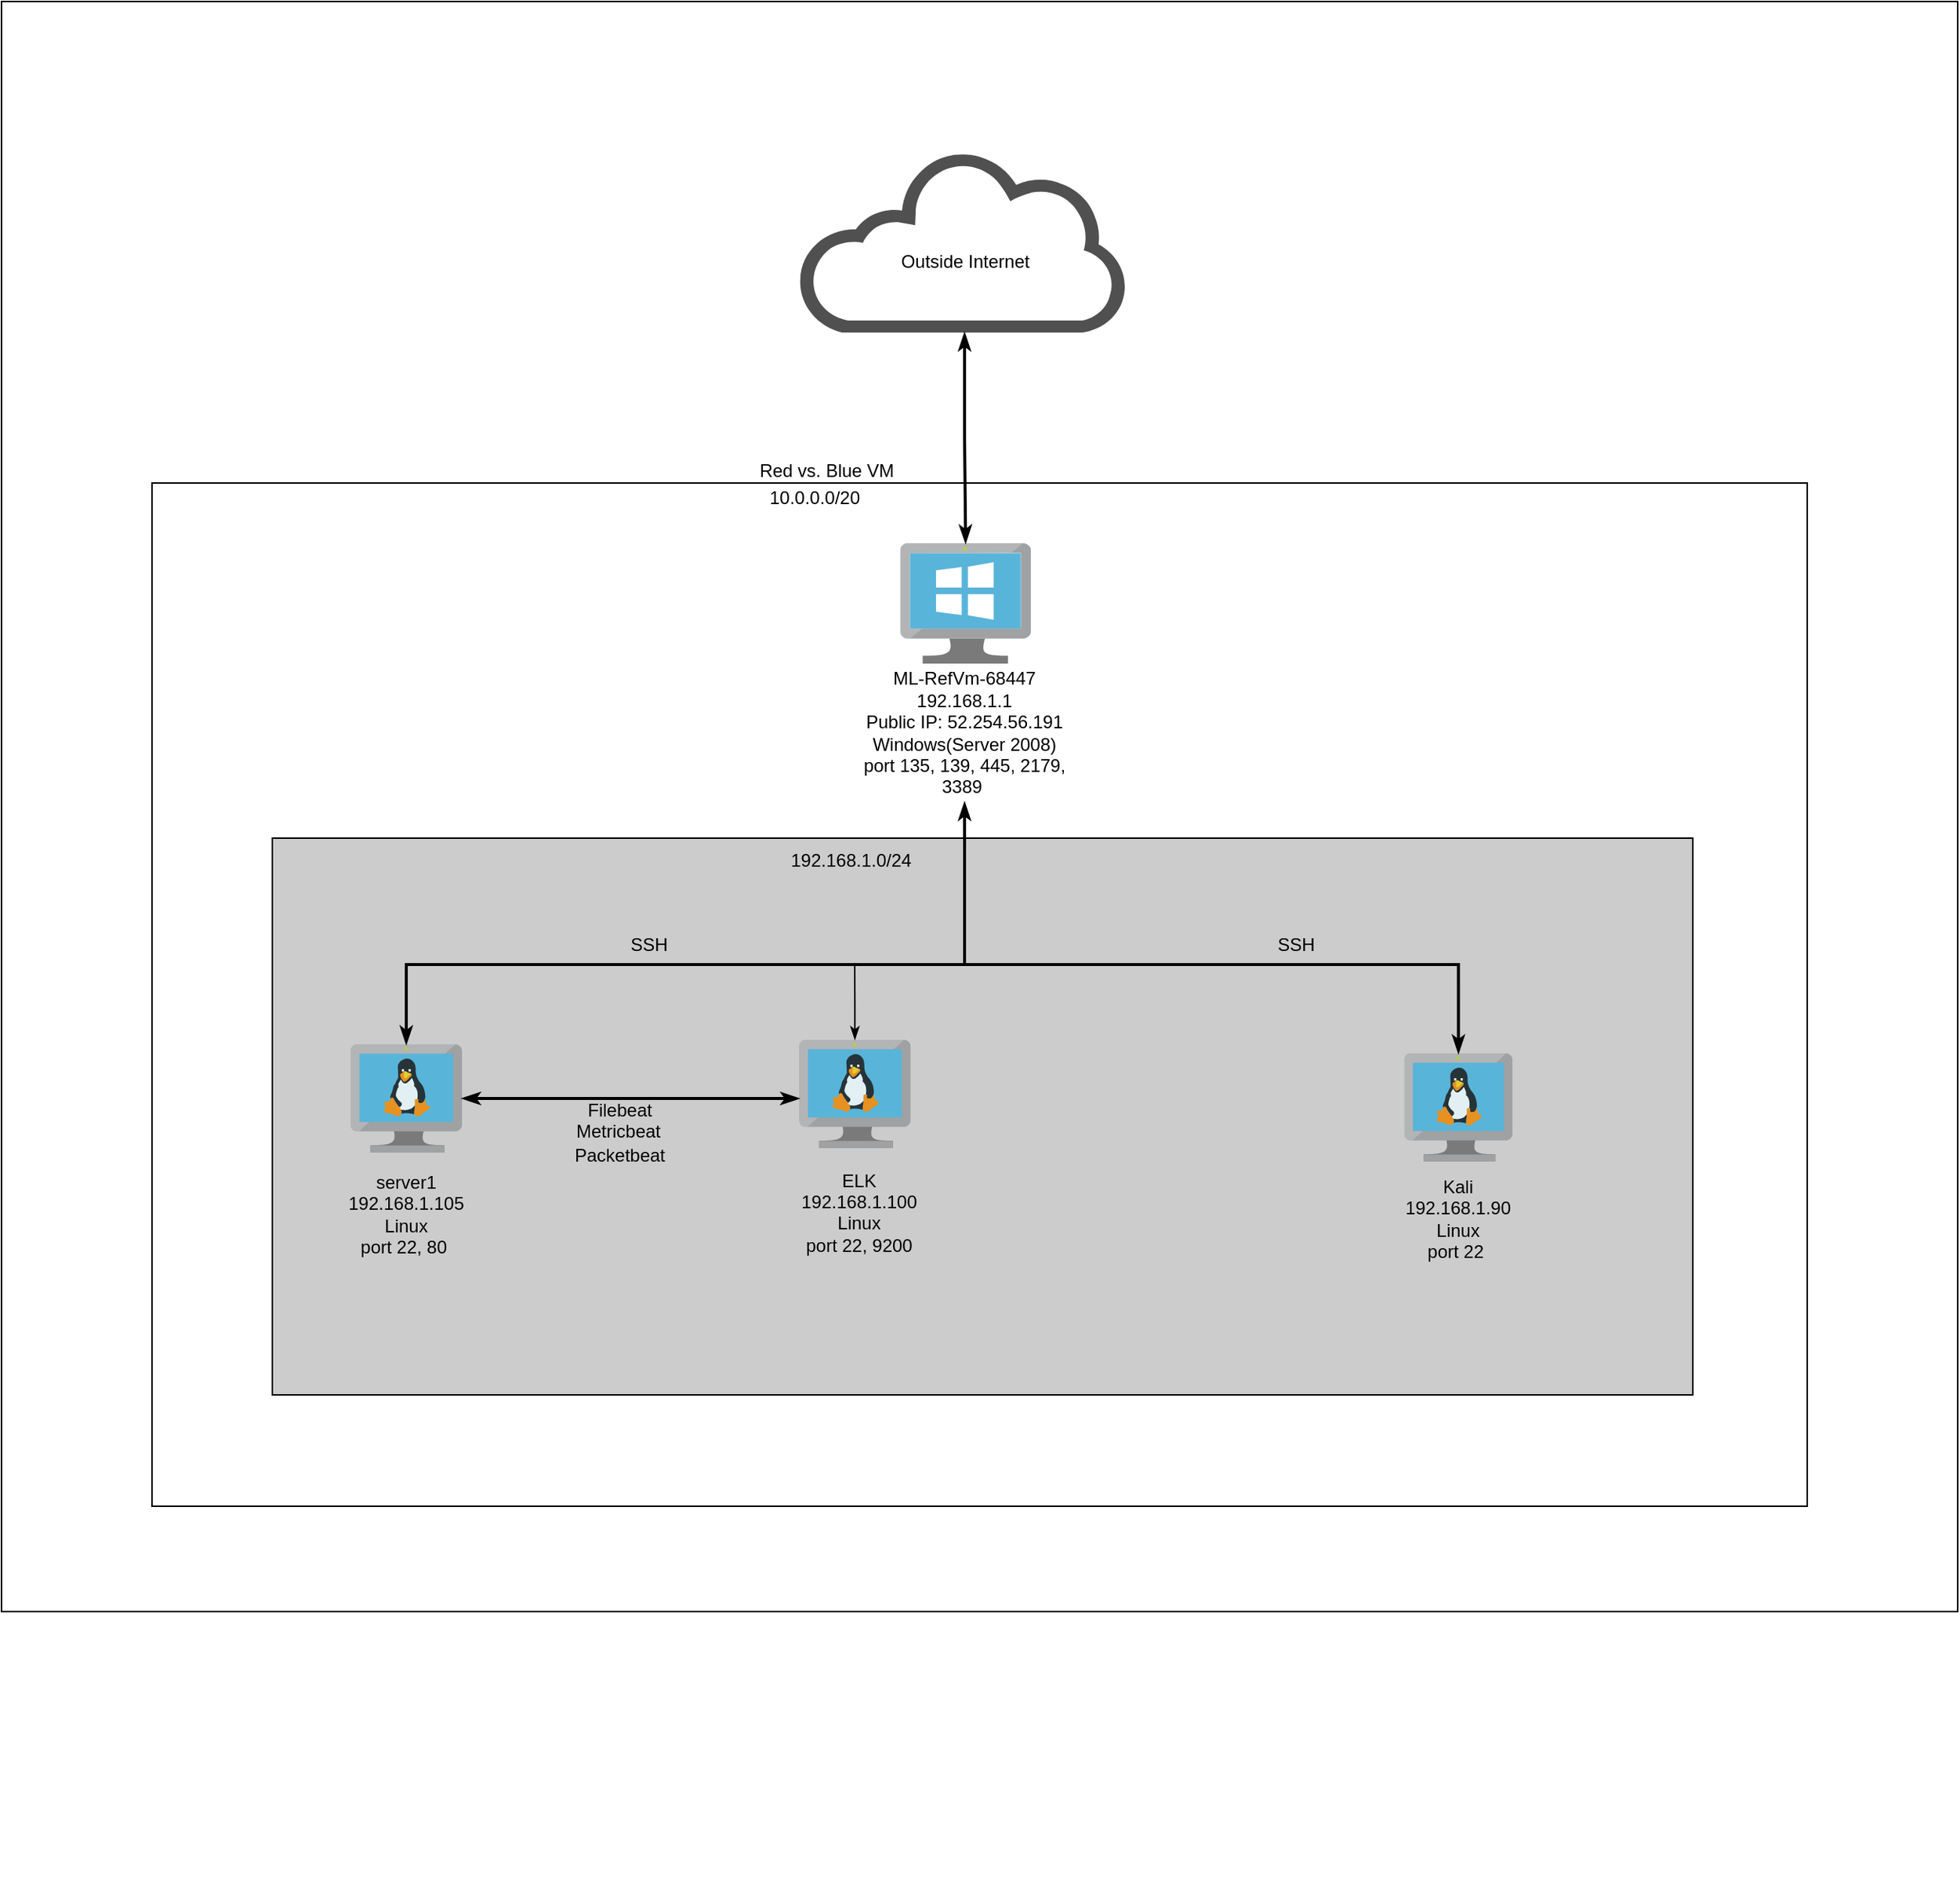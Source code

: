 <mxfile version="14.3.1" type="device"><diagram id="hl9DxWP3HNJNmMJCV9wB" name="Page-1"><mxGraphModel dx="2229" dy="1100" grid="1" gridSize="10" guides="1" tooltips="1" connect="1" arrows="1" fold="1" page="1" pageScale="1" pageWidth="1100" pageHeight="1700" background="#FFFFFF" math="0" shadow="0"><root><mxCell id="0"/><mxCell id="2" value="Layer 0" parent="0"/><mxCell id="Z68EDMglA8dg3Fbog2or-115" value="" style="whiteSpace=wrap;html=1;strokeColor=#000000;fillColor=none;" vertex="1" parent="2"><mxGeometry x="540" y="90" width="1300" height="1070" as="geometry"/></mxCell><mxCell id="7" style="group;gliffyId=25;strokeColor=#000000;container=0;fillColor=#FFFFFF;" parent="2" vertex="1"><mxGeometry x="640" y="410" width="1100" height="680" as="geometry"/></mxCell><mxCell id="33rmxeL8NBIjOdhKSfNB-46" value="" style="group" parent="2" vertex="1" connectable="0"><mxGeometry x="1080" y="190" width="250" height="180" as="geometry"/></mxCell><mxCell id="Z68EDMglA8dg3Fbog2or-113" value="" style="group" vertex="1" connectable="0" parent="33rmxeL8NBIjOdhKSfNB-46"><mxGeometry x="-10" width="220" height="120" as="geometry"/></mxCell><object label="" id="V4R4Ltf0Z5iRdOeHuC6O-45"><mxCell style="pointerEvents=1;shadow=0;dashed=0;html=1;strokeColor=none;fillColor=#505050;labelPosition=center;verticalLabelPosition=bottom;outlineConnect=0;verticalAlign=top;align=center;shape=mxgraph.office.clouds.cloud;" parent="Z68EDMglA8dg3Fbog2or-113" vertex="1"><mxGeometry width="220" height="120" as="geometry"/></mxCell></object><mxCell id="V4R4Ltf0Z5iRdOeHuC6O-46" value="Outside Internet" style="text;html=1;resizable=0;autosize=1;align=center;verticalAlign=middle;points=[];fillColor=none;strokeColor=none;rounded=0;" parent="Z68EDMglA8dg3Fbog2or-113" vertex="1"><mxGeometry x="60" y="62.609" width="100" height="20" as="geometry"/></mxCell><mxCell id="9" value="&lt;div style=&quot;width: 426.663px ; height: auto ; word-break: break-word&quot;&gt;&lt;div align=&quot;center&quot;&gt;&lt;span style=&quot;font-family: &amp;#34;arial&amp;#34; ; font-size: 12px ; line-height: 0&quot;&gt;&lt;span style=&quot;line-height: normal&quot;&gt;Red vs. Blue VM&lt;/span&gt;&lt;/span&gt;&lt;/div&gt;&lt;/div&gt;" style="text;html=1;nl2Br=0;html=1;nl2Br=0;verticalAlign=middle;align=center;spacingLeft=0.0;spacingRight=0;whiteSpace=wrap;gliffyId=4;" parent="2" vertex="1"><mxGeometry x="930.002" y="394.78" width="316.876" height="15.223" as="geometry"/></mxCell><mxCell id="3" style="group;gliffyId=19;" parent="2" vertex="1"><mxGeometry x="720" y="636" width="943.94" height="714" as="geometry"/></mxCell><mxCell id="4" style="shape=rect;shadow=0;strokeWidth=1;fillColor=#CCCCCC;pointerEvents=0;strokeColor=#000000;opacity=100.0;gliffyId=12;" parent="3" vertex="1"><mxGeometry y="10" width="943.94" height="370" as="geometry"/></mxCell><mxCell id="_rAsNlI7v2XM1c9osV_r-47" value="" style="group" parent="3" vertex="1" connectable="0"><mxGeometry x="30" y="128" width="170" height="172" as="geometry"/></mxCell><mxCell id="27" value="&lt;div style=&quot;width: 157.0px ; height: auto ; word-break: break-word&quot;&gt;&lt;div align=&quot;center&quot;&gt;&lt;font face=&quot;arial&quot;&gt;server1&lt;/font&gt;&lt;/div&gt;&lt;div align=&quot;center&quot;&gt;&lt;span style=&quot;line-height: normal&quot;&gt;192.168.1.105&lt;/span&gt;&lt;/div&gt;&lt;div align=&quot;center&quot;&gt;&lt;span style=&quot;font-family: &amp;#34;arial&amp;#34;&quot;&gt;Linux&lt;/span&gt;&lt;/div&gt;&lt;div align=&quot;center&quot;&gt;&lt;span&gt;port 22, 80&lt;/span&gt;&lt;span style=&quot;font-family: &amp;#34;arial&amp;#34;&quot;&gt;&amp;nbsp;&lt;/span&gt;&lt;/div&gt;&lt;/div&gt;" style="text;html=1;nl2Br=0;html=1;nl2Br=0;verticalAlign=middle;align=center;spacingLeft=0.0;spacingRight=0;whiteSpace=wrap;gliffyId=109;" parent="_rAsNlI7v2XM1c9osV_r-47" vertex="1"><mxGeometry x="10.95" y="76" width="96.113" height="112" as="geometry"/></mxCell><mxCell id="Z68EDMglA8dg3Fbog2or-79" style="shape=image;image=img/lib/mscae/VM_Linux.svg;;shadow=0;strokeWidth=2;fillColor=#3a3a3a;strokeColor=#333333;opacity=100.0;gliffyId=38;" vertex="1" parent="_rAsNlI7v2XM1c9osV_r-47"><mxGeometry x="21.9" y="19" width="74.21" height="72" as="geometry"/></mxCell><mxCell id="_rAsNlI7v2XM1c9osV_r-49" value="" style="group" parent="3" vertex="1" connectable="0"><mxGeometry x="700" y="153" width="176.41" height="172" as="geometry"/></mxCell><mxCell id="23" value="&lt;div style=&quot;width: 296.0px ; height: auto ; word-break: break-word&quot;&gt;&lt;div align=&quot;center&quot;&gt;&lt;font face=&quot;arial&quot;&gt;Kali&lt;/font&gt;&lt;/div&gt;&lt;div align=&quot;center&quot;&gt;&lt;font face=&quot;arial&quot;&gt;192.168.1.90&lt;/font&gt;&lt;/div&gt;&lt;div align=&quot;center&quot;&gt;&lt;span style=&quot;font-family: &amp;#34;arial&amp;#34;&quot;&gt;Linux&lt;/span&gt;&lt;/div&gt;&lt;div align=&quot;center&quot;&gt;&lt;span&gt;port 22&lt;/span&gt;&lt;span style=&quot;font-family: &amp;#34;arial&amp;#34;&quot;&gt;&amp;nbsp;&lt;/span&gt;&lt;/div&gt;&lt;/div&gt;" style="text;html=1;nl2Br=0;html=1;nl2Br=0;verticalAlign=middle;align=center;spacingLeft=0.0;spacingRight=0;whiteSpace=wrap;gliffyId=100;" parent="_rAsNlI7v2XM1c9osV_r-49" vertex="1"><mxGeometry y="54" width="176.41" height="112" as="geometry"/></mxCell><mxCell id="24" style="shape=image;image=img/lib/mscae/VM_Linux.svg;;shadow=0;strokeWidth=2;fillColor=#3a3a3a;strokeColor=#333333;opacity=100.0;gliffyId=103;" parent="_rAsNlI7v2XM1c9osV_r-49" vertex="1"><mxGeometry x="52.21" width="72" height="72" as="geometry"/></mxCell><mxCell id="_rAsNlI7v2XM1c9osV_r-48" value="" style="group" parent="3" vertex="1" connectable="0"><mxGeometry x="310" y="144" width="160" height="178" as="geometry"/></mxCell><mxCell id="16" style="shape=image;image=img/lib/mscae/VM_Linux.svg;;shadow=0;strokeWidth=2;fillColor=#3a3a3a;strokeColor=#333333;opacity=100.0;gliffyId=38;" parent="_rAsNlI7v2XM1c9osV_r-48" vertex="1"><mxGeometry x="40" width="74.21" height="72" as="geometry"/></mxCell><mxCell id="26" value="&lt;div style=&quot;width: 157.0px ; height: auto ; word-break: break-word&quot;&gt;&lt;div align=&quot;center&quot;&gt;&lt;font face=&quot;arial&quot;&gt;ELK&lt;/font&gt;&lt;/div&gt;&lt;div align=&quot;center&quot;&gt;&lt;span style=&quot;font-family: &amp;#34;arial&amp;#34; ; font-size: 12px ; line-height: 0&quot;&gt;&lt;span style=&quot;line-height: normal&quot;&gt;192.168.1.100&lt;/span&gt;&lt;/span&gt;&lt;/div&gt;&lt;div align=&quot;center&quot;&gt;&lt;span style=&quot;font-family: &amp;#34;arial&amp;#34;&quot;&gt;Linux&lt;/span&gt;&lt;/div&gt;&lt;div align=&quot;center&quot;&gt;&lt;span style=&quot;line-height: normal&quot;&gt;port 22, 9200&lt;/span&gt;&lt;/div&gt;&lt;div align=&quot;center&quot;&gt;&lt;span style=&quot;font-family: &amp;#34;arial&amp;#34; ; text-decoration: none ; font-size: 12px ; line-height: 0&quot;&gt;&lt;span style=&quot;text-decoration: none ; line-height: normal&quot;&gt;&amp;nbsp;&lt;/span&gt;&lt;/span&gt;&lt;/div&gt;&lt;/div&gt;" style="text;html=1;nl2Br=0;html=1;nl2Br=0;verticalAlign=middle;align=center;spacingLeft=0.0;spacingRight=0;whiteSpace=wrap;gliffyId=108;" parent="_rAsNlI7v2XM1c9osV_r-48" vertex="1"><mxGeometry y="66" width="160" height="112" as="geometry"/></mxCell><mxCell id="Z68EDMglA8dg3Fbog2or-80" style="edgeStyle=orthogonalEdgeStyle;rounded=0;orthogonalLoop=1;jettySize=auto;html=1;exitX=0.5;exitY=0;exitDx=0;exitDy=0;startArrow=classicThin;startFill=1;endArrow=none;endFill=0;" edge="1" parent="3" source="16"><mxGeometry relative="1" as="geometry"><mxPoint x="387" y="94" as="targetPoint"/></mxGeometry></mxCell><mxCell id="Z68EDMglA8dg3Fbog2or-81" style="edgeStyle=orthogonalEdgeStyle;rounded=0;orthogonalLoop=1;jettySize=auto;html=1;exitX=0.5;exitY=0;exitDx=0;exitDy=0;startArrow=classicThin;startFill=1;endArrow=none;endFill=0;strokeWidth=2;" edge="1" parent="3" source="24"><mxGeometry relative="1" as="geometry"><mxPoint x="460" y="94" as="targetPoint"/><Array as="points"><mxPoint x="788" y="94"/></Array></mxGeometry></mxCell><mxCell id="Z68EDMglA8dg3Fbog2or-82" style="edgeStyle=orthogonalEdgeStyle;rounded=0;orthogonalLoop=1;jettySize=auto;html=1;startArrow=classicThin;startFill=1;endArrow=classicThin;endFill=1;entryX=1;entryY=0.5;entryDx=0;entryDy=0;strokeWidth=2;" edge="1" parent="3" source="16" target="Z68EDMglA8dg3Fbog2or-79"><mxGeometry relative="1" as="geometry"><Array as="points"><mxPoint x="300" y="183"/><mxPoint x="300" y="183"/></Array></mxGeometry></mxCell><mxCell id="Z68EDMglA8dg3Fbog2or-84" value="" style="group" vertex="1" connectable="0" parent="3"><mxGeometry x="190" y="184" width="80" height="45" as="geometry"/></mxCell><mxCell id="Z68EDMglA8dg3Fbog2or-51" value="&lt;div style=&quot;width: 73.0px ; height: auto ; word-break: break-word&quot;&gt;&lt;div align=&quot;center&quot;&gt;&lt;font face=&quot;arial&quot;&gt;Metricbeat&lt;/font&gt;&lt;/div&gt;&lt;/div&gt;" style="text;html=1;nl2Br=0;html=1;nl2Br=0;verticalAlign=middle;align=center;spacingLeft=0.0;spacingRight=0;whiteSpace=wrap;gliffyId=141;" vertex="1" parent="Z68EDMglA8dg3Fbog2or-84"><mxGeometry y="14" width="80" height="14" as="geometry"/></mxCell><mxCell id="Z68EDMglA8dg3Fbog2or-47" value="&lt;div style=&quot;width: 73.0px ; height: auto ; word-break: break-word&quot;&gt;&lt;div align=&quot;center&quot;&gt;&lt;span style=&quot;font-family: &amp;#34;arial&amp;#34; ; font-size: 12px ; line-height: 0&quot;&gt;&lt;span style=&quot;line-height: normal&quot;&gt;Packetbeat&lt;/span&gt;&lt;/span&gt;&lt;/div&gt;&lt;/div&gt;" style="text;html=1;nl2Br=0;html=1;nl2Br=0;verticalAlign=middle;align=center;spacingLeft=0.0;spacingRight=0;whiteSpace=wrap;gliffyId=141;" vertex="1" parent="Z68EDMglA8dg3Fbog2or-84"><mxGeometry x="2.13" y="28" width="77.87" height="17" as="geometry"/></mxCell><mxCell id="Z68EDMglA8dg3Fbog2or-50" value="&lt;div style=&quot;width: 73.0px ; height: auto ; word-break: break-word&quot;&gt;&lt;div align=&quot;center&quot;&gt;&lt;font face=&quot;arial&quot;&gt;Filebeat&lt;/font&gt;&lt;/div&gt;&lt;/div&gt;" style="text;html=1;nl2Br=0;html=1;nl2Br=0;verticalAlign=middle;align=center;spacingLeft=0.0;spacingRight=0;whiteSpace=wrap;gliffyId=141;" vertex="1" parent="Z68EDMglA8dg3Fbog2or-84"><mxGeometry x="2.13" width="77.87" height="14" as="geometry"/></mxCell><mxCell id="5" value="&lt;div style=&quot;width: 378.081px ; height: auto ; word-break: break-word&quot;&gt;&lt;div align=&quot;center&quot;&gt;&lt;span style=&quot;font-family: &amp;#34;arial&amp;#34; ; font-size: 12px ; line-height: 0&quot;&gt;&lt;span style=&quot;line-height: normal&quot;&gt;&amp;nbsp;192.168.1.0/24&lt;/span&gt;&lt;/span&gt;&lt;/div&gt;&lt;/div&gt;" style="text;html=1;nl2Br=0;html=1;nl2Br=0;verticalAlign=middle;align=center;spacingLeft=0.0;spacingRight=0;whiteSpace=wrap;gliffyId=14;" parent="3" vertex="1"><mxGeometry x="170.004" y="10" width="425.811" height="30" as="geometry"/></mxCell><mxCell id="Z68EDMglA8dg3Fbog2or-110" value="&lt;span style=&quot;font-family: &amp;#34;arial&amp;#34;&quot;&gt;SSH&lt;/span&gt;" style="text;html=1;resizable=0;autosize=1;align=center;verticalAlign=middle;points=[];fillColor=none;strokeColor=none;rounded=0;" vertex="1" parent="3"><mxGeometry x="230" y="71" width="40" height="20" as="geometry"/></mxCell><mxCell id="Z68EDMglA8dg3Fbog2or-111" value="&lt;span style=&quot;font-family: &amp;#34;arial&amp;#34;&quot;&gt;SSH&lt;/span&gt;" style="text;html=1;resizable=0;autosize=1;align=center;verticalAlign=middle;points=[];fillColor=none;strokeColor=none;rounded=0;" vertex="1" parent="3"><mxGeometry x="660" y="71" width="40" height="20" as="geometry"/></mxCell><mxCell id="Z68EDMglA8dg3Fbog2or-59" style="rounded=0;orthogonalLoop=1;jettySize=auto;html=1;exitX=0.5;exitY=0;exitDx=0;exitDy=0;entryX=0.5;entryY=1;entryDx=0;entryDy=0;edgeStyle=orthogonalEdgeStyle;startArrow=classicThin;startFill=1;endArrow=classicThin;endFill=1;strokeWidth=2;" edge="1" parent="2" source="Z68EDMglA8dg3Fbog2or-79" target="_rAsNlI7v2XM1c9osV_r-46"><mxGeometry x="620" y="410" as="geometry"><mxPoint x="813.215" y="779" as="sourcePoint"/><Array as="points"><mxPoint x="809" y="730"/><mxPoint x="1180" y="730"/></Array></mxGeometry></mxCell><mxCell id="Z68EDMglA8dg3Fbog2or-85" value="10.0.0.0/20" style="text;html=1;resizable=0;autosize=1;align=center;verticalAlign=middle;points=[];fillColor=none;strokeColor=none;rounded=0;" vertex="1" parent="2"><mxGeometry x="1040" y="410" width="80" height="20" as="geometry"/></mxCell><mxCell id="Z68EDMglA8dg3Fbog2or-45" value="" style="group;" vertex="1" connectable="0" parent="2"><mxGeometry x="1100" y="450" width="160" height="172" as="geometry"/></mxCell><mxCell id="_rAsNlI7v2XM1c9osV_r-46" value="&lt;div style=&quot;width: 157.0px ; height: auto ; word-break: break-word&quot;&gt;&lt;div align=&quot;center&quot;&gt;&lt;span style=&quot;font-family: &amp;#34;arial&amp;#34;&quot;&gt;ML-RefVm-68447&lt;/span&gt;&lt;/div&gt;&lt;div align=&quot;center&quot;&gt;&lt;span style=&quot;font-family: &amp;#34;arial&amp;#34;&quot;&gt;192.168.1.1&lt;/span&gt;&lt;/div&gt;&lt;div align=&quot;center&quot;&gt;&lt;span style=&quot;font-family: &amp;#34;arial&amp;#34; ; font-size: 12px ; line-height: 0&quot;&gt;&lt;span style=&quot;line-height: normal&quot;&gt;Public IP:&amp;nbsp;52.254.56.191&lt;/span&gt;&lt;/span&gt;&lt;/div&gt;&lt;div align=&quot;center&quot;&gt;&lt;span style=&quot;font-family: &amp;#34;arial&amp;#34; ; font-size: 12px ; line-height: 0&quot;&gt;&lt;span style=&quot;line-height: normal&quot;&gt;Windows(Server 2008)&lt;/span&gt;&lt;/span&gt;&lt;/div&gt;&lt;div align=&quot;center&quot;&gt;&lt;span style=&quot;line-height: normal&quot;&gt;port 135, 139, 445, 2179, 3389&lt;/span&gt;&lt;span style=&quot;font-family: &amp;#34;arial&amp;#34;&quot;&gt;&amp;nbsp;&lt;/span&gt;&lt;/div&gt;&lt;/div&gt;" style="text;html=1;nl2Br=0;html=1;nl2Br=0;verticalAlign=middle;align=center;spacingLeft=0.0;spacingRight=0;whiteSpace=wrap;gliffyId=108;" parent="Z68EDMglA8dg3Fbog2or-45" vertex="1"><mxGeometry y="80" width="160" height="92" as="geometry"/></mxCell><mxCell id="Z68EDMglA8dg3Fbog2or-44" value="" style="aspect=fixed;html=1;points=[];align=center;image;fontSize=12;image=img/lib/mscae/VirtualMachineWindows.svg;" vertex="1" parent="Z68EDMglA8dg3Fbog2or-45"><mxGeometry x="37.21" width="86.96" height="80" as="geometry"/></mxCell><mxCell id="Z68EDMglA8dg3Fbog2or-114" style="edgeStyle=orthogonalEdgeStyle;rounded=0;orthogonalLoop=1;jettySize=auto;html=1;startArrow=classicThin;startFill=1;endArrow=classicThin;endFill=1;strokeWidth=2;" edge="1" parent="2" source="V4R4Ltf0Z5iRdOeHuC6O-45" target="Z68EDMglA8dg3Fbog2or-44"><mxGeometry relative="1" as="geometry"/></mxCell></root></mxGraphModel></diagram></mxfile>